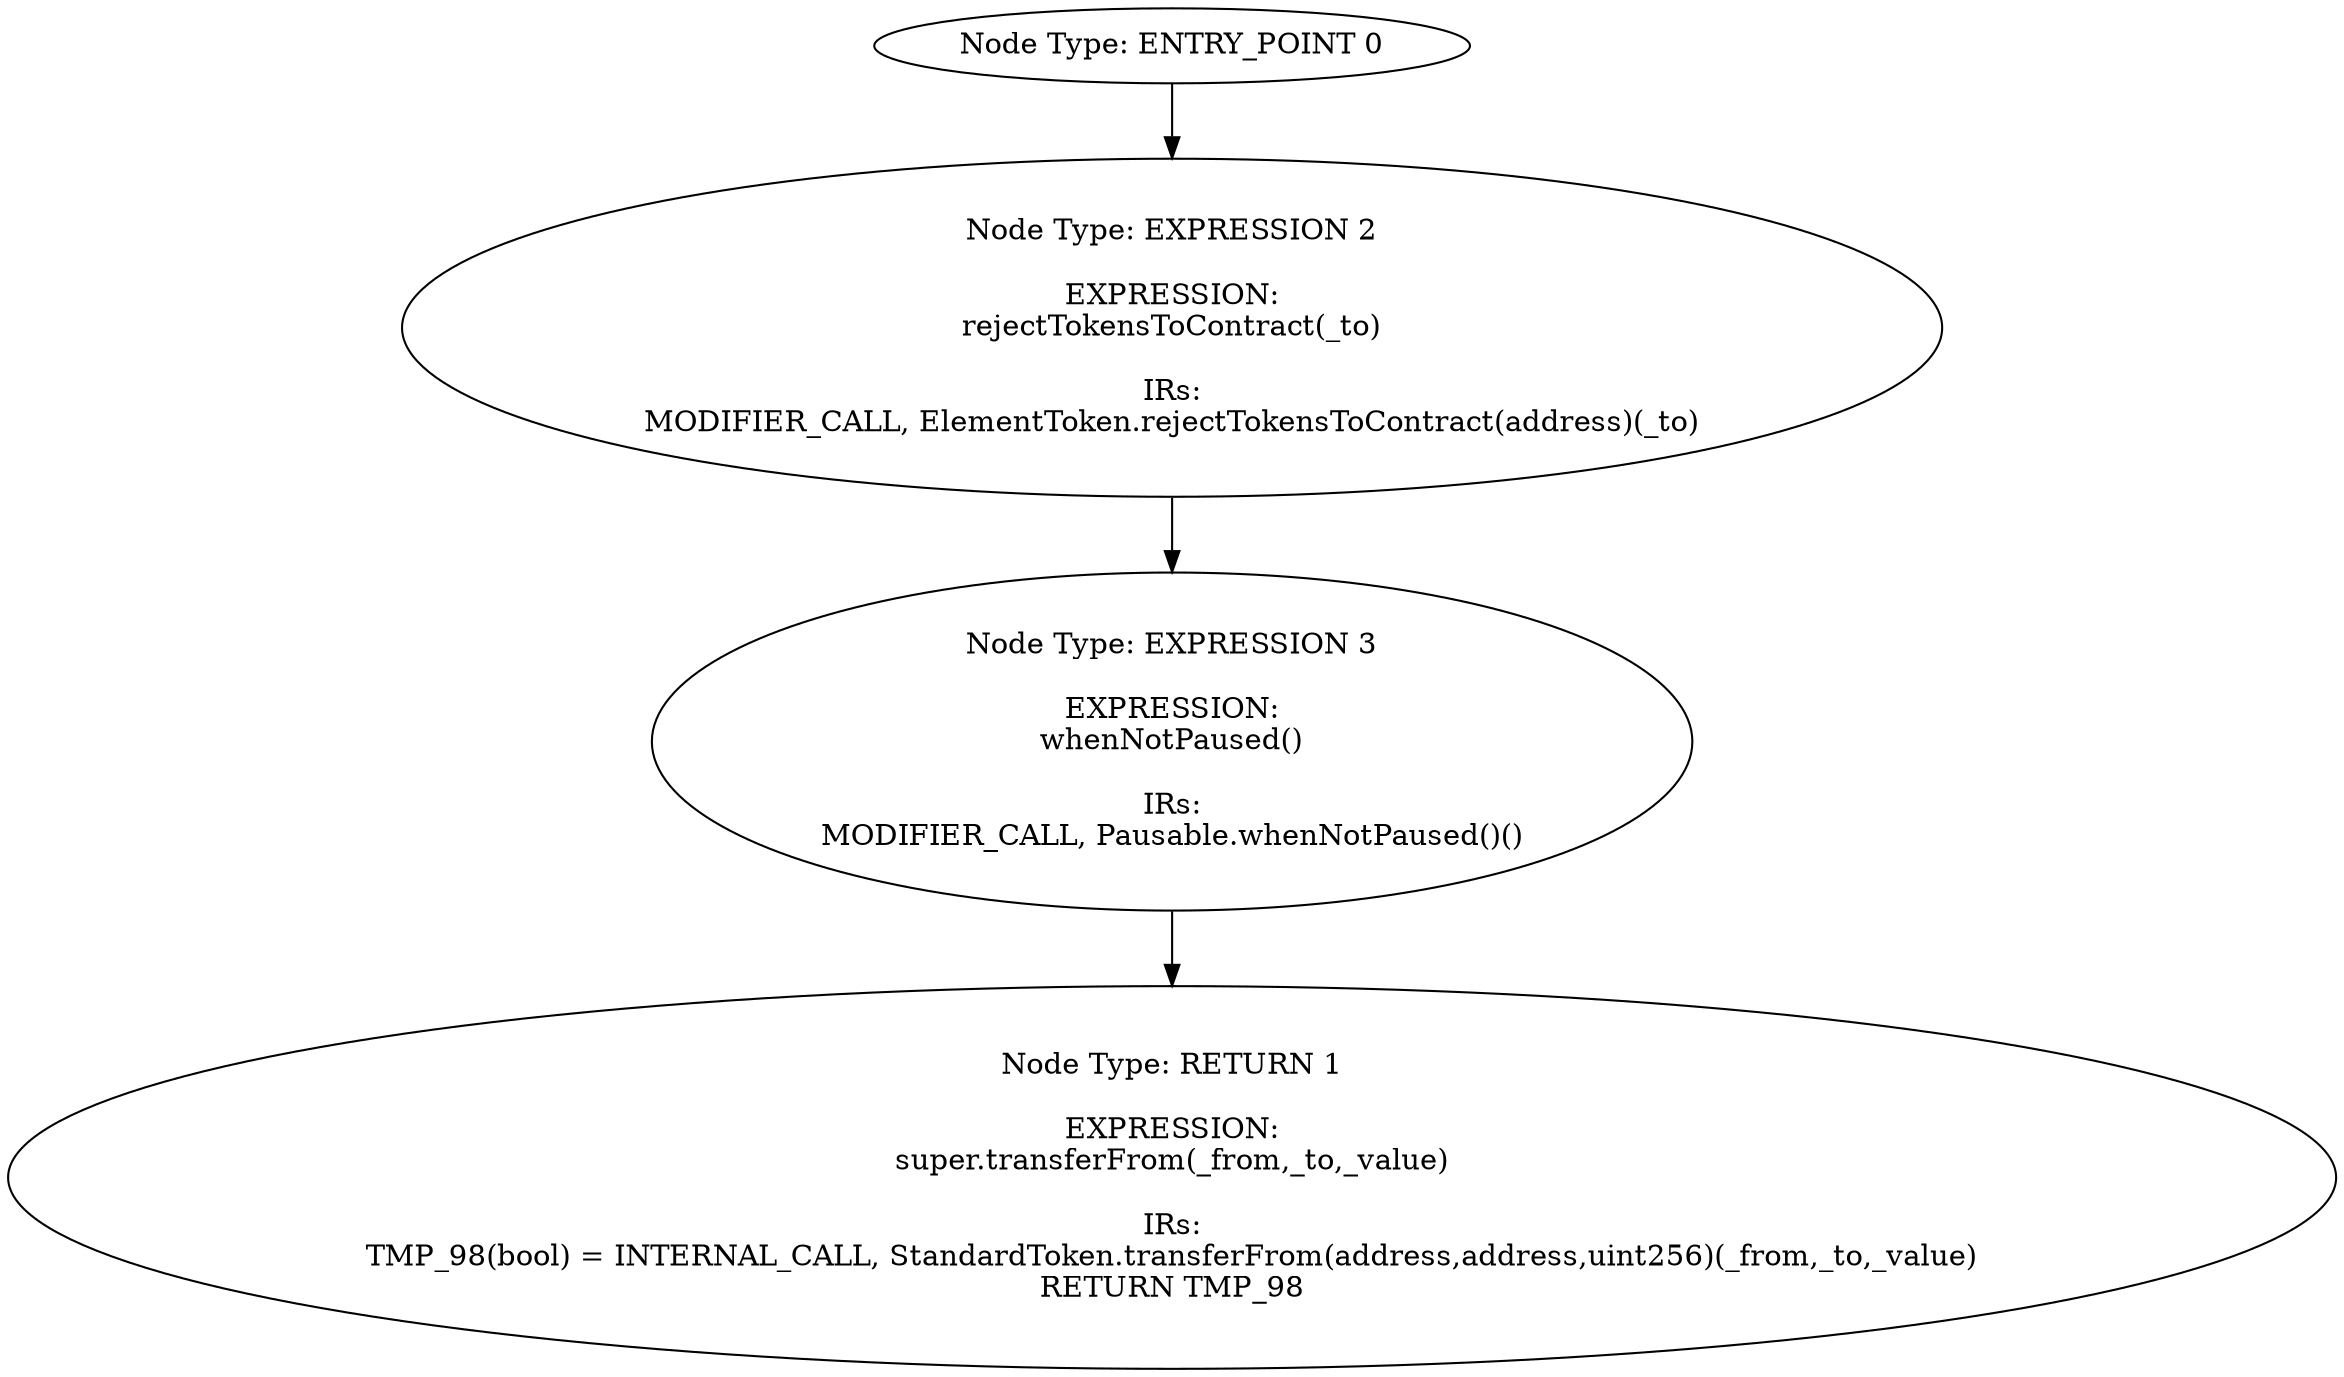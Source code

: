 digraph{
0[label="Node Type: ENTRY_POINT 0
"];
0->2;
1[label="Node Type: RETURN 1

EXPRESSION:
super.transferFrom(_from,_to,_value)

IRs:
TMP_98(bool) = INTERNAL_CALL, StandardToken.transferFrom(address,address,uint256)(_from,_to,_value)
RETURN TMP_98"];
2[label="Node Type: EXPRESSION 2

EXPRESSION:
rejectTokensToContract(_to)

IRs:
MODIFIER_CALL, ElementToken.rejectTokensToContract(address)(_to)"];
2->3;
3[label="Node Type: EXPRESSION 3

EXPRESSION:
whenNotPaused()

IRs:
MODIFIER_CALL, Pausable.whenNotPaused()()"];
3->1;
}
